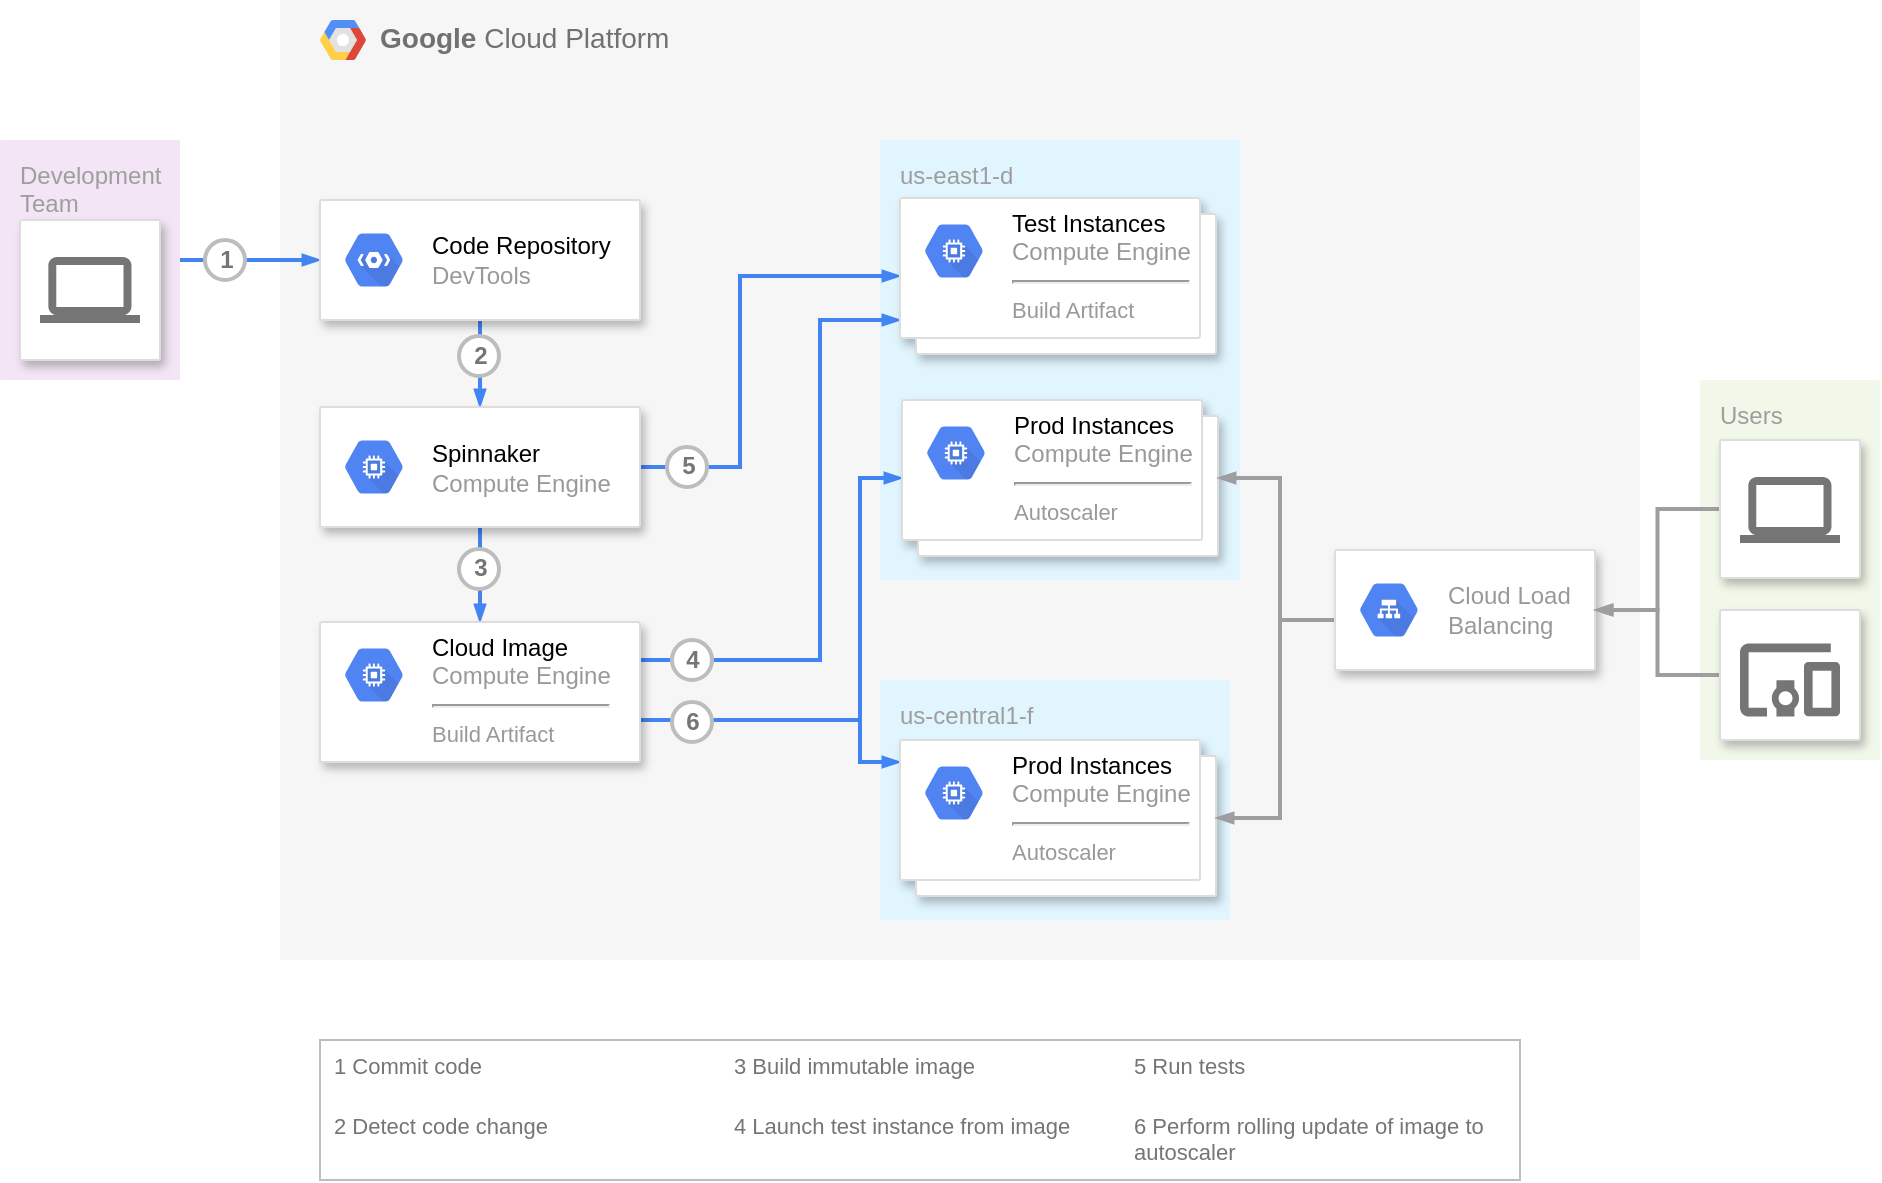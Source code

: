 <mxfile version="20.8.20" type="github"><diagram id="f106602c-feb2-e66a-4537-3a34d633f6aa" name="Page-1"><mxGraphModel dx="1408" dy="748" grid="1" gridSize="10" guides="1" tooltips="1" connect="1" arrows="1" fold="1" page="1" pageScale="1" pageWidth="1169" pageHeight="827" background="none" math="0" shadow="0"><root><mxCell id="0"/><mxCell id="1" parent="0"/><mxCell id="14" value="&lt;b&gt;Google &lt;/b&gt;Cloud Platform" style="fillColor=#F6F6F6;strokeColor=none;shadow=0;gradientColor=none;fontSize=14;align=left;spacing=10;fontColor=#717171;9E9E9E;verticalAlign=top;spacingTop=-4;fontStyle=0;spacingLeft=40;html=1;" parent="1" vertex="1"><mxGeometry x="230" y="100" width="680" height="480" as="geometry"/></mxCell><mxCell id="15" value="" style="shape=mxgraph.gcp2.google_cloud_platform;fillColor=#F6F6F6;strokeColor=none;shadow=0;gradientColor=none;" parent="14" vertex="1"><mxGeometry width="23" height="20" relative="1" as="geometry"><mxPoint x="20" y="10" as="offset"/></mxGeometry></mxCell><mxCell id="756" value="Users" style="rounded=1;absoluteArcSize=1;arcSize=2;html=1;strokeColor=none;gradientColor=none;shadow=0;dashed=0;strokeColor=none;fontSize=12;fontColor=#9E9E9E;align=left;verticalAlign=top;spacing=10;spacingTop=-4;fillColor=#F1F8E9;" parent="1" vertex="1"><mxGeometry x="940" y="290" width="90" height="190" as="geometry"/></mxCell><mxCell id="754" value="us-central1-f" style="rounded=1;absoluteArcSize=1;arcSize=2;html=1;strokeColor=none;gradientColor=none;shadow=0;dashed=0;strokeColor=none;fontSize=12;fontColor=#9E9E9E;align=left;verticalAlign=top;spacing=10;spacingTop=-4;fillColor=#E1F5FE;" parent="1" vertex="1"><mxGeometry x="530" y="440" width="175" height="120" as="geometry"/></mxCell><mxCell id="753" value="us-east1-d" style="rounded=1;absoluteArcSize=1;arcSize=2;html=1;strokeColor=none;gradientColor=none;shadow=0;dashed=0;strokeColor=none;fontSize=12;fontColor=#9E9E9E;align=left;verticalAlign=top;spacing=10;spacingTop=-4;fillColor=#E1F5FE;" parent="1" vertex="1"><mxGeometry x="530" y="170" width="180" height="220" as="geometry"/></mxCell><mxCell id="757" style="edgeStyle=orthogonalEdgeStyle;rounded=0;html=1;labelBackgroundColor=none;startFill=1;startSize=4;endArrow=blockThin;endFill=1;endSize=4;jettySize=auto;orthogonalLoop=1;strokeColor=#4284F3;strokeWidth=2;fontSize=12;fontColor=#000000;align=center;dashed=0;" parent="1" source="734" target="735" edge="1"><mxGeometry relative="1" as="geometry"/></mxCell><mxCell id="734" value="Development&lt;br&gt;Team&lt;br&gt;" style="rounded=1;absoluteArcSize=1;arcSize=2;html=1;strokeColor=none;gradientColor=none;shadow=0;dashed=0;strokeColor=none;fontSize=12;fontColor=#9E9E9E;align=left;verticalAlign=top;spacing=10;spacingTop=-4;fillColor=#F3E5F5;" parent="1" vertex="1"><mxGeometry x="90" y="170" width="90" height="120" as="geometry"/></mxCell><mxCell id="732" value="" style="strokeColor=#dddddd;fillColor=#ffffff;shadow=1;strokeWidth=1;rounded=1;absoluteArcSize=1;arcSize=2;labelPosition=center;verticalLabelPosition=middle;align=center;verticalAlign=bottom;spacingLeft=0;fontColor=#999999;fontSize=12;whiteSpace=wrap;spacingBottom=2;html=1;" parent="1" vertex="1"><mxGeometry x="100" y="210" width="70" height="70" as="geometry"/></mxCell><mxCell id="733" value="" style="dashed=0;connectable=0;html=1;fillColor=#757575;strokeColor=none;shape=mxgraph.gcp2.laptop;part=1;" parent="732" vertex="1"><mxGeometry x="0.5" width="50" height="33" relative="1" as="geometry"><mxPoint x="-25" y="18.5" as="offset"/></mxGeometry></mxCell><mxCell id="758" style="edgeStyle=orthogonalEdgeStyle;rounded=0;html=1;labelBackgroundColor=none;startFill=1;startSize=4;endArrow=blockThin;endFill=1;endSize=4;jettySize=auto;orthogonalLoop=1;strokeColor=#4284F3;strokeWidth=2;fontSize=12;fontColor=#000000;align=center;dashed=0;" parent="1" source="735" target="737" edge="1"><mxGeometry relative="1" as="geometry"/></mxCell><mxCell id="735" value="" style="strokeColor=#dddddd;fillColor=#ffffff;shadow=1;strokeWidth=1;rounded=1;absoluteArcSize=1;arcSize=2;fontSize=10;fontColor=#9E9E9E;align=center;html=1;" parent="1" vertex="1"><mxGeometry x="250" y="200" width="160" height="60" as="geometry"/></mxCell><mxCell id="736" value="&lt;font color=&quot;#000000&quot;&gt;Code Repository&lt;/font&gt;&lt;br&gt;DevTools" style="dashed=0;connectable=0;html=1;fillColor=#5184F3;strokeColor=none;shape=mxgraph.gcp2.hexIcon;prIcon=cloud_tools_for_powershell;part=1;labelPosition=right;verticalLabelPosition=middle;align=left;verticalAlign=middle;spacingLeft=5;fontColor=#999999;fontSize=12;" parent="735" vertex="1"><mxGeometry y="0.5" width="44" height="39" relative="1" as="geometry"><mxPoint x="5" y="-19.5" as="offset"/></mxGeometry></mxCell><mxCell id="759" style="edgeStyle=orthogonalEdgeStyle;rounded=0;html=1;labelBackgroundColor=none;startFill=1;startSize=4;endArrow=blockThin;endFill=1;endSize=4;jettySize=auto;orthogonalLoop=1;strokeColor=#4284F3;strokeWidth=2;fontSize=12;fontColor=#000000;align=center;dashed=0;" parent="1" source="737" target="739" edge="1"><mxGeometry relative="1" as="geometry"/></mxCell><mxCell id="760" style="edgeStyle=orthogonalEdgeStyle;rounded=0;html=1;labelBackgroundColor=none;startFill=1;startSize=4;endArrow=blockThin;endFill=1;endSize=4;jettySize=auto;orthogonalLoop=1;strokeColor=#4284F3;strokeWidth=2;fontSize=12;fontColor=#000000;align=center;dashed=0;" parent="1" source="737" target="741" edge="1"><mxGeometry relative="1" as="geometry"><Array as="points"><mxPoint x="460" y="333"/><mxPoint x="460" y="238"/></Array></mxGeometry></mxCell><mxCell id="737" value="" style="strokeColor=#dddddd;fillColor=#ffffff;shadow=1;strokeWidth=1;rounded=1;absoluteArcSize=1;arcSize=2;fontSize=10;fontColor=#9E9E9E;align=center;html=1;" parent="1" vertex="1"><mxGeometry x="250" y="303.5" width="160" height="60" as="geometry"/></mxCell><mxCell id="738" value="&lt;font color=&quot;#000000&quot;&gt;Spinnaker&lt;/font&gt;&lt;br&gt;Compute Engine" style="dashed=0;connectable=0;html=1;fillColor=#5184F3;strokeColor=none;shape=mxgraph.gcp2.hexIcon;prIcon=compute_engine;part=1;labelPosition=right;verticalLabelPosition=middle;align=left;verticalAlign=middle;spacingLeft=5;fontColor=#999999;fontSize=12;" parent="737" vertex="1"><mxGeometry y="0.5" width="44" height="39" relative="1" as="geometry"><mxPoint x="5" y="-19.5" as="offset"/></mxGeometry></mxCell><mxCell id="762" style="edgeStyle=orthogonalEdgeStyle;rounded=0;html=1;labelBackgroundColor=none;startFill=1;startSize=4;endArrow=blockThin;endFill=1;endSize=4;jettySize=auto;orthogonalLoop=1;strokeColor=#4284F3;strokeWidth=2;fontSize=12;fontColor=#000000;align=center;dashed=0;" parent="1" source="739" target="741" edge="1"><mxGeometry relative="1" as="geometry"><Array as="points"><mxPoint x="500" y="430"/><mxPoint x="500" y="260"/></Array></mxGeometry></mxCell><mxCell id="763" style="edgeStyle=orthogonalEdgeStyle;rounded=0;html=1;labelBackgroundColor=none;startFill=1;startSize=4;endArrow=blockThin;endFill=1;endSize=4;jettySize=auto;orthogonalLoop=1;strokeColor=#4284F3;strokeWidth=2;fontSize=12;fontColor=#000000;align=center;dashed=0;" parent="1" source="739" target="743" edge="1"><mxGeometry relative="1" as="geometry"><Array as="points"><mxPoint x="520" y="460"/><mxPoint x="520" y="339"/></Array></mxGeometry></mxCell><mxCell id="764" style="edgeStyle=orthogonalEdgeStyle;rounded=0;html=1;labelBackgroundColor=none;startFill=1;startSize=4;endArrow=blockThin;endFill=1;endSize=4;jettySize=auto;orthogonalLoop=1;strokeColor=#4284F3;strokeWidth=2;fontSize=12;fontColor=#000000;align=center;dashed=0;" parent="1" source="739" target="745" edge="1"><mxGeometry relative="1" as="geometry"><Array as="points"><mxPoint x="520" y="460"/><mxPoint x="520" y="481"/></Array></mxGeometry></mxCell><mxCell id="739" value="" style="strokeColor=#dddddd;fillColor=#ffffff;shadow=1;strokeWidth=1;rounded=1;absoluteArcSize=1;arcSize=2;fontSize=10;fontColor=#9E9E9E;align=center;html=1;" parent="1" vertex="1"><mxGeometry x="250" y="411" width="160" height="70" as="geometry"/></mxCell><mxCell id="740" value="&lt;font color=&quot;#000000&quot;&gt;Cloud Image&lt;/font&gt;&lt;br&gt;Compute Engine&lt;hr&gt;&lt;font style=&quot;font-size: 11px&quot;&gt;Build Artifact&lt;/font&gt;" style="dashed=0;connectable=0;html=1;fillColor=#5184F3;strokeColor=none;shape=mxgraph.gcp2.hexIcon;prIcon=compute_engine;part=1;labelPosition=right;verticalLabelPosition=middle;align=left;verticalAlign=top;spacingLeft=5;fontColor=#999999;fontSize=12;spacingTop=-8;" parent="739" vertex="1"><mxGeometry width="44" height="39" relative="1" as="geometry"><mxPoint x="5" y="7" as="offset"/></mxGeometry></mxCell><mxCell id="741" value="" style="shape=mxgraph.gcp2.doubleRect;strokeColor=#dddddd;fillColor=#ffffff;shadow=1;strokeWidth=1;fontSize=10;fontColor=#9E9E9E;align=center;html=1;" parent="1" vertex="1"><mxGeometry x="540" y="199" width="158" height="78" as="geometry"/></mxCell><mxCell id="742" value="&lt;font color=&quot;#000000&quot;&gt;Test Instances&lt;/font&gt;&lt;br&gt;Compute Engine&lt;hr&gt;&lt;font style=&quot;font-size: 11px&quot;&gt;Build Artifact&lt;/font&gt;" style="dashed=0;connectable=0;html=1;fillColor=#5184F3;strokeColor=none;shape=mxgraph.gcp2.hexIcon;prIcon=compute_engine;part=1;labelPosition=right;verticalLabelPosition=middle;align=left;verticalAlign=top;spacingLeft=5;fontColor=#999999;fontSize=12;spacingTop=-8;" parent="741" vertex="1"><mxGeometry width="44" height="39" relative="1" as="geometry"><mxPoint x="5" y="7" as="offset"/></mxGeometry></mxCell><mxCell id="743" value="" style="shape=mxgraph.gcp2.doubleRect;strokeColor=#dddddd;fillColor=#ffffff;shadow=1;strokeWidth=1;fontSize=10;fontColor=#9E9E9E;align=center;html=1;" parent="1" vertex="1"><mxGeometry x="541" y="300" width="158" height="78" as="geometry"/></mxCell><mxCell id="744" value="&lt;font color=&quot;#000000&quot;&gt;Prod Instances&lt;/font&gt;&lt;br&gt;Compute Engine&lt;hr&gt;&lt;font style=&quot;font-size: 11px&quot;&gt;Autoscaler&lt;/font&gt;" style="dashed=0;connectable=0;html=1;fillColor=#5184F3;strokeColor=none;shape=mxgraph.gcp2.hexIcon;prIcon=compute_engine;part=1;labelPosition=right;verticalLabelPosition=middle;align=left;verticalAlign=top;spacingLeft=5;fontColor=#999999;fontSize=12;spacingTop=-8;" parent="743" vertex="1"><mxGeometry width="44" height="39" relative="1" as="geometry"><mxPoint x="5" y="7" as="offset"/></mxGeometry></mxCell><mxCell id="745" value="" style="shape=mxgraph.gcp2.doubleRect;strokeColor=#dddddd;fillColor=#ffffff;shadow=1;strokeWidth=1;fontSize=10;fontColor=#9E9E9E;align=center;html=1;" parent="1" vertex="1"><mxGeometry x="540" y="470" width="158" height="78" as="geometry"/></mxCell><mxCell id="746" value="&lt;font color=&quot;#000000&quot;&gt;Prod Instances&lt;/font&gt;&lt;br&gt;Compute Engine&lt;hr&gt;&lt;font style=&quot;font-size: 11px&quot;&gt;Autoscaler&lt;/font&gt;" style="dashed=0;connectable=0;html=1;fillColor=#5184F3;strokeColor=none;shape=mxgraph.gcp2.hexIcon;prIcon=compute_engine;part=1;labelPosition=right;verticalLabelPosition=middle;align=left;verticalAlign=top;spacingLeft=5;fontColor=#999999;fontSize=12;spacingTop=-8;" parent="745" vertex="1"><mxGeometry width="44" height="39" relative="1" as="geometry"><mxPoint x="5" y="7" as="offset"/></mxGeometry></mxCell><mxCell id="765" style="edgeStyle=orthogonalEdgeStyle;rounded=0;html=1;labelBackgroundColor=none;startFill=1;startSize=4;endArrow=blockThin;endFill=1;endSize=4;jettySize=auto;orthogonalLoop=1;strokeColor=#9E9E9E;strokeWidth=2;fontSize=12;fontColor=#000000;align=center;dashed=0;" parent="1" source="747" target="743" edge="1"><mxGeometry relative="1" as="geometry"><Array as="points"><mxPoint x="730" y="410"/><mxPoint x="730" y="339"/></Array></mxGeometry></mxCell><mxCell id="766" style="edgeStyle=orthogonalEdgeStyle;rounded=0;html=1;labelBackgroundColor=none;startFill=1;startSize=4;endArrow=blockThin;endFill=1;endSize=4;jettySize=auto;orthogonalLoop=1;strokeColor=#9E9E9E;strokeWidth=2;fontSize=12;fontColor=#000000;align=center;dashed=0;" parent="1" source="747" target="745" edge="1"><mxGeometry relative="1" as="geometry"><Array as="points"><mxPoint x="730" y="410"/><mxPoint x="730" y="509"/></Array></mxGeometry></mxCell><mxCell id="747" value="" style="strokeColor=#dddddd;fillColor=#ffffff;shadow=1;strokeWidth=1;rounded=1;absoluteArcSize=1;arcSize=2;fontSize=10;fontColor=#9E9E9E;align=center;html=1;" parent="1" vertex="1"><mxGeometry x="757.5" y="375" width="130" height="60" as="geometry"/></mxCell><mxCell id="748" value="Cloud Load&#10;Balancing" style="dashed=0;connectable=0;html=1;fillColor=#5184F3;strokeColor=none;shape=mxgraph.gcp2.hexIcon;prIcon=cloud_load_balancing;part=1;labelPosition=right;verticalLabelPosition=middle;align=left;verticalAlign=middle;spacingLeft=5;fontColor=#999999;fontSize=12;" parent="747" vertex="1"><mxGeometry y="0.5" width="44" height="39" relative="1" as="geometry"><mxPoint x="5" y="-19.5" as="offset"/></mxGeometry></mxCell><mxCell id="767" style="edgeStyle=orthogonalEdgeStyle;rounded=0;html=1;labelBackgroundColor=none;startFill=1;startSize=4;endArrow=blockThin;endFill=1;endSize=4;jettySize=auto;orthogonalLoop=1;strokeColor=#9E9E9E;strokeWidth=2;fontSize=12;fontColor=#000000;align=center;dashed=0;" parent="1" source="749" target="747" edge="1"><mxGeometry relative="1" as="geometry"/></mxCell><mxCell id="749" value="" style="strokeColor=#dddddd;fillColor=#ffffff;shadow=1;strokeWidth=1;rounded=1;absoluteArcSize=1;arcSize=2;labelPosition=center;verticalLabelPosition=middle;align=center;verticalAlign=bottom;spacingLeft=0;fontColor=#999999;fontSize=12;whiteSpace=wrap;spacingBottom=2;html=1;" parent="1" vertex="1"><mxGeometry x="950" y="320" width="70" height="69" as="geometry"/></mxCell><mxCell id="750" value="" style="dashed=0;connectable=0;html=1;fillColor=#757575;strokeColor=none;shape=mxgraph.gcp2.laptop;part=1;" parent="749" vertex="1"><mxGeometry x="0.5" width="50" height="33" relative="1" as="geometry"><mxPoint x="-25" y="18.5" as="offset"/></mxGeometry></mxCell><mxCell id="768" style="edgeStyle=orthogonalEdgeStyle;rounded=0;html=1;labelBackgroundColor=none;startFill=1;startSize=4;endArrow=blockThin;endFill=1;endSize=4;jettySize=auto;orthogonalLoop=1;strokeColor=#9E9E9E;strokeWidth=2;fontSize=12;fontColor=#000000;align=center;dashed=0;" parent="1" source="751" target="747" edge="1"><mxGeometry relative="1" as="geometry"/></mxCell><mxCell id="751" value="" style="strokeColor=#dddddd;fillColor=#ffffff;shadow=1;strokeWidth=1;rounded=1;absoluteArcSize=1;arcSize=2;labelPosition=center;verticalLabelPosition=middle;align=center;verticalAlign=bottom;spacingLeft=0;fontColor=#999999;fontSize=12;whiteSpace=wrap;spacingBottom=2;html=1;" parent="1" vertex="1"><mxGeometry x="950" y="405" width="70" height="65" as="geometry"/></mxCell><mxCell id="752" value="" style="dashed=0;connectable=0;html=1;fillColor=#757575;strokeColor=none;shape=mxgraph.gcp2.mobile_devices;part=1;" parent="751" vertex="1"><mxGeometry x="0.5" width="50" height="36.5" relative="1" as="geometry"><mxPoint x="-25" y="16.75" as="offset"/></mxGeometry></mxCell><mxCell id="771" value="1" style="shape=ellipse;fillColor=#ffffff;strokeColor=#BDBDBD;strokeWidth=2;shadow=0;gradientColor=none;fontColor=#757575;align=center;html=1;fontStyle=1;spacingTop=-1;" parent="1" vertex="1"><mxGeometry x="192.5" y="220" width="20" height="20" as="geometry"/></mxCell><mxCell id="772" value="2" style="shape=ellipse;fillColor=#ffffff;strokeColor=#BDBDBD;strokeWidth=2;shadow=0;gradientColor=none;fontColor=#757575;align=center;html=1;fontStyle=1;spacingTop=-1;" parent="1" vertex="1"><mxGeometry x="319.5" y="268" width="20" height="20" as="geometry"/></mxCell><mxCell id="773" value="3" style="shape=ellipse;fillColor=#ffffff;strokeColor=#BDBDBD;strokeWidth=2;shadow=0;gradientColor=none;fontColor=#757575;align=center;html=1;fontStyle=1;spacingTop=-1;" parent="1" vertex="1"><mxGeometry x="319.5" y="374.5" width="20" height="20" as="geometry"/></mxCell><mxCell id="774" value="4" style="shape=ellipse;fillColor=#ffffff;strokeColor=#BDBDBD;strokeWidth=2;shadow=0;gradientColor=none;fontColor=#757575;align=center;html=1;fontStyle=1;spacingTop=-1;" parent="1" vertex="1"><mxGeometry x="426" y="420" width="20" height="20" as="geometry"/></mxCell><mxCell id="775" value="5" style="shape=ellipse;fillColor=#ffffff;strokeColor=#BDBDBD;strokeWidth=2;shadow=0;gradientColor=none;fontColor=#757575;align=center;html=1;fontStyle=1;spacingTop=-1;" parent="1" vertex="1"><mxGeometry x="423.5" y="323.5" width="20" height="20" as="geometry"/></mxCell><mxCell id="776" value="6" style="shape=ellipse;fillColor=#ffffff;strokeColor=#BDBDBD;strokeWidth=2;shadow=0;gradientColor=none;fontColor=#757575;align=center;html=1;fontStyle=1;spacingTop=-1;" parent="1" vertex="1"><mxGeometry x="426" y="451" width="20" height="20" as="geometry"/></mxCell><mxCell id="779" value="" style="fillColor=#ffffff;strokeColor=#BDBDBD;strokeWidth=1;shadow=0;gradientColor=none;fontSize=10;fontColor=#9E9E9E;align=center;html=1;" parent="1" vertex="1"><mxGeometry x="250" y="620" width="600" height="70" as="geometry"/></mxCell><mxCell id="780" value="1 Commit code" style="strokeColor=none;fillColor=none;fontColor=#757575;align=left;html=1;fontStyle=0;spacingLeft=5;fontSize=11;verticalAlign=top;whiteSpace=wrap;spacingRight=5;" parent="779" vertex="1"><mxGeometry width="200" height="30" relative="1" as="geometry"/></mxCell><mxCell id="781" value="2 Detect code change" style="strokeColor=none;fillColor=none;fontColor=#757575;align=left;html=1;fontStyle=0;spacingLeft=5;fontSize=11;verticalAlign=top;whiteSpace=wrap;spacingRight=5;" parent="779" vertex="1"><mxGeometry width="200" height="30" relative="1" as="geometry"><mxPoint y="30" as="offset"/></mxGeometry></mxCell><mxCell id="782" value="3 Build immutable image" style="strokeColor=none;fillColor=none;fontColor=#757575;align=left;html=1;fontStyle=0;spacingLeft=5;fontSize=11;verticalAlign=top;whiteSpace=wrap;spacingRight=5;" parent="779" vertex="1"><mxGeometry width="200" height="30" relative="1" as="geometry"><mxPoint x="200" as="offset"/></mxGeometry></mxCell><mxCell id="783" value="4 Launch test instance from image" style="strokeColor=none;fillColor=none;fontColor=#757575;align=left;html=1;fontStyle=0;spacingLeft=5;fontSize=11;verticalAlign=top;whiteSpace=wrap;spacingRight=5;" parent="779" vertex="1"><mxGeometry width="200" height="30" relative="1" as="geometry"><mxPoint x="200" y="30" as="offset"/></mxGeometry></mxCell><mxCell id="784" value="5 Run tests" style="strokeColor=none;fillColor=none;fontColor=#757575;align=left;html=1;fontStyle=0;spacingLeft=5;fontSize=11;verticalAlign=top;whiteSpace=wrap;spacingRight=5;" parent="779" vertex="1"><mxGeometry width="200" height="30" relative="1" as="geometry"><mxPoint x="400" as="offset"/></mxGeometry></mxCell><mxCell id="785" value="6 Perform rolling update of image to autoscaler" style="strokeColor=none;fillColor=none;fontColor=#757575;align=left;html=1;fontStyle=0;spacingLeft=5;fontSize=11;verticalAlign=top;whiteSpace=wrap;spacingRight=5;" parent="779" vertex="1"><mxGeometry width="200" height="30" relative="1" as="geometry"><mxPoint x="400" y="30" as="offset"/></mxGeometry></mxCell></root></mxGraphModel></diagram></mxfile>